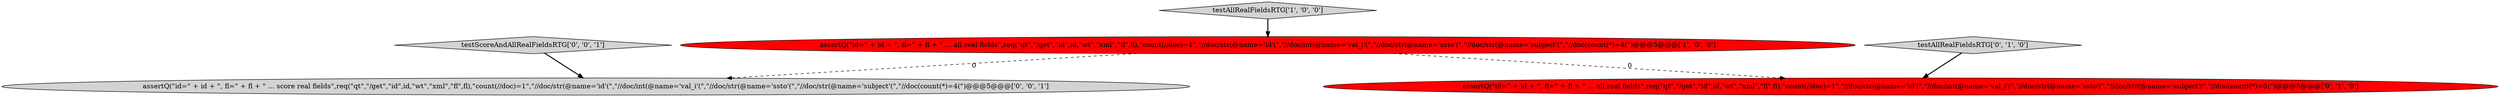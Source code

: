 digraph {
5 [style = filled, label = "assertQ(\"id=\" + id + \", fl=\" + fl + \" ... score real fields\",req(\"qt\",\"/get\",\"id\",id,\"wt\",\"xml\",\"fl\",fl),\"count(//doc)=1\",\"//doc/str(@name='id'(\",\"//doc/int(@name='val_i'(\",\"//doc/str(@name='ssto'(\",\"//doc/str(@name='subject'(\",\"//doc(count(*)=4(\")@@@5@@@['0', '0', '1']", fillcolor = lightgray, shape = ellipse image = "AAA0AAABBB3BBB"];
4 [style = filled, label = "testScoreAndAllRealFieldsRTG['0', '0', '1']", fillcolor = lightgray, shape = diamond image = "AAA0AAABBB3BBB"];
0 [style = filled, label = "assertQ(\"id=\" + id + \", fl=\" + fl + \" ... all real fields\",req(\"qt\",\"/get\",\"id\",id,\"wt\",\"xml\",\"fl\",fl),\"count(//doc)=1\",\"//doc/str(@name='id'(\",\"//doc/int(@name='val_i'(\",\"//doc/str(@name='ssto'(\",\"//doc/str(@name='subject'(\",\"//doc(count(*)=4(\")@@@5@@@['1', '0', '0']", fillcolor = red, shape = ellipse image = "AAA1AAABBB1BBB"];
2 [style = filled, label = "assertQ(\"id=\" + id + \", fl=\" + fl + \" ... all real fields\",req(\"qt\",\"/get\",\"id\",id,\"wt\",\"xml\",\"fl\",fl),\"count(//doc)=1\",\"//doc/str(@name='id'(\",\"//doc/int(@name='val_i'(\",\"//doc/str(@name='ssto'(\",\"//doc/str(@name='subject'(\",\"//doc(count(*)=5(\")@@@5@@@['0', '1', '0']", fillcolor = red, shape = ellipse image = "AAA1AAABBB2BBB"];
3 [style = filled, label = "testAllRealFieldsRTG['0', '1', '0']", fillcolor = lightgray, shape = diamond image = "AAA0AAABBB2BBB"];
1 [style = filled, label = "testAllRealFieldsRTG['1', '0', '0']", fillcolor = lightgray, shape = diamond image = "AAA0AAABBB1BBB"];
0->2 [style = dashed, label="0"];
1->0 [style = bold, label=""];
3->2 [style = bold, label=""];
0->5 [style = dashed, label="0"];
4->5 [style = bold, label=""];
}
